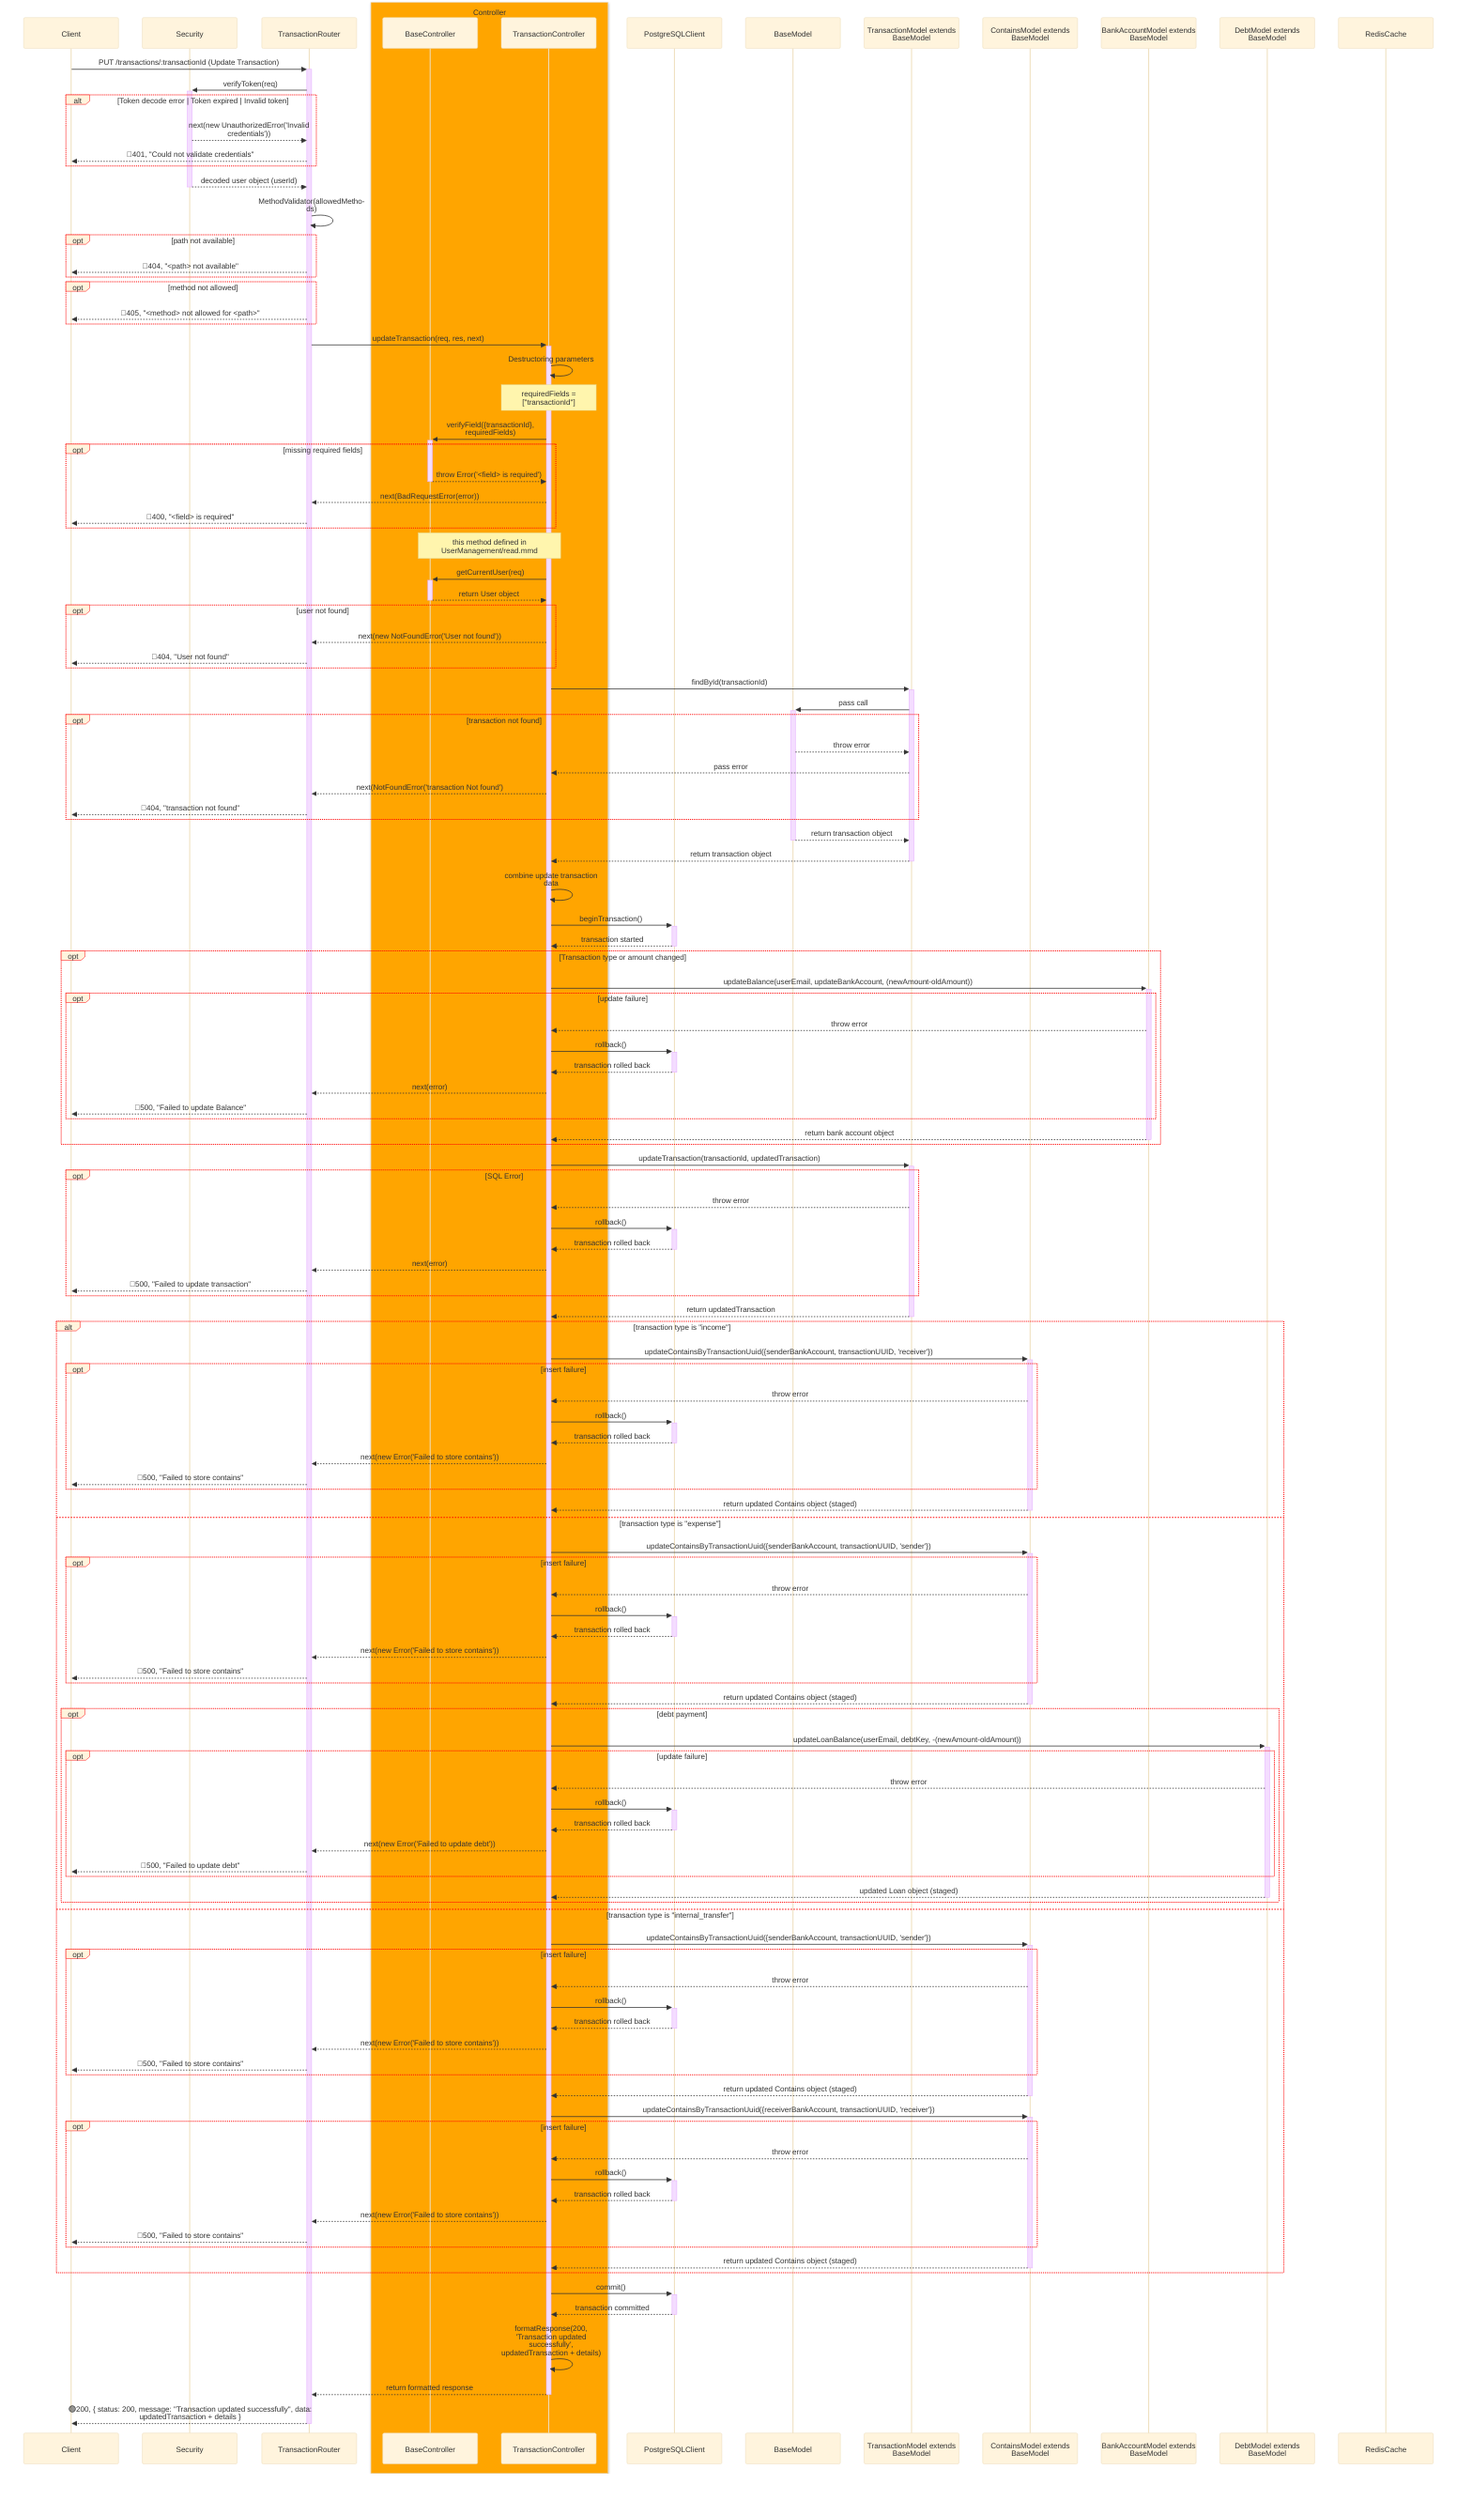 %%{
    init: {
        "theme":"base",
        "themeVariables": {
            'labelBoxBorderColor': '#ff0000'
        },
        "sequence": { 
            "wrap": true, 
            "width": 200 
        } 
    }
}%%
sequenceDiagram
    participant Client
    participant Sec as Security
    participant Router as TransactionRouter
    box orange Controller
        participant BaseCont as BaseController
        participant Cont as TransactionController
    end
    participant PGClient as PostgreSQLClient
    participant BaseModel as BaseModel 
    participant Model as TransactionModel extends BaseModel
    participant ContainsModel as ContainsModel extends BaseModel
    participant BankAccountModel as BankAccountModel extends BaseModel
    participant DebtModel as DebtModel extends BaseModel
    participant Redis as RedisCache

    Client->>+Router: PUT /transactions/:transactionId (Update Transaction)
    Router->>+Sec: verifyToken(req)
    alt Token decode error | Token expired | Invalid token
        Sec-->>Router: next(new UnauthorizedError('Invalid credentials'))
        Router-->>Client: 🔴401, "Could not validate credentials"
    end
    Sec-->>-Router: decoded user object (userId)

    Router->>Router: MethodValidator(allowedMethods)
    opt path not available
        Router-->>Client: 🔴404, "<path> not available"
    end
    opt method not allowed
        Router-->>Client: 🔴405, "<method> not allowed for <path>"
    end

    Router->>+Cont: updateTransaction(req, res, next)
    Cont->>Cont: Destructoring parameters
    Note over Cont: requiredFields = ["transactionId"]
    Cont->>+BaseCont: verifyField({transactionId}, requiredFields)
    opt missing required fields
        BaseCont-->>-Cont: throw Error('<field> is required')
        Cont-->>Router: next(BadRequestError(error))
        Router-->>Client: 🔴400, "<field> is required"
    end

    Note over Cont, BaseCont: this method defined in UserManagement/read.mmd
    Cont->>+BaseCont: getCurrentUser(req)
    BaseCont-->>-Cont: return User object
    opt user not found
        Cont-->>Router: next(new NotFoundError('User not found'))
        Router-->>Client: 🔴404, "User not found"
    end

    Cont->>+Model: findById(transactionId)
    Model->>+BaseModel: pass call
    opt transaction not found
        BaseModel-->>Model: throw error
        Model-->>Cont: pass error
        Cont-->>Router: next(NotFoundError('transaction Not found')
        Router-->>Client: 🔴404, "transaction not found"
    end
    BaseModel-->>-Model:return transaction object
    Model-->>-Cont: return transaction object

    Cont->>Cont: combine update transaction data

    Cont->>+PGClient: beginTransaction()
    PGClient-->>-Cont: transaction started

    opt Transaction type or amount changed
        Cont->>+BankAccountModel: updateBalance(userEmail, updateBankAccount, (newAmount-oldAmount))
        opt update failure
            BankAccountModel-->>Cont: throw error
            Cont->>+PGClient: rollback()
            PGClient-->>-Cont: transaction rolled back
            Cont-->>Router: next(error)
            Router-->>Client: 🔴500, "Failed to update Balance"
        end
        BankAccountModel-->>-Cont: return bank account object
    end

    Cont->>+Model: updateTransaction(transactionId, updatedTransaction)
    opt SQL Error
        Model-->>Cont: throw error
        Cont->>+PGClient: rollback()
        PGClient-->>-Cont: transaction rolled back
        Cont-->>Router: next(error)
        Router-->>Client: 🔴500, "Failed to update transaction"
    end
    Model-->>-Cont: return updatedTransaction

    alt transaction type is "income"
        Cont->>+ContainsModel: updateContainsByTransactionUuid({senderBankAccount, transactionUUID, 'receiver'})
        opt insert failure
            ContainsModel-->>Cont: throw error
            Cont->>+PGClient: rollback()
            PGClient-->>-Cont: transaction rolled back
            Cont-->>Router: next(new Error('Failed to store contains'))
            Router-->>Client: 🔴500, "Failed to store contains"
        end
        ContainsModel-->>-Cont: return updated Contains object (staged)
    else transaction type is "expense"
        Cont->>+ContainsModel: updateContainsByTransactionUuid({senderBankAccount, transactionUUID, 'sender'})
        opt insert failure
            ContainsModel-->>Cont: throw error
            Cont->>+PGClient: rollback()
            PGClient-->>-Cont: transaction rolled back
            Cont-->>Router: next(new Error('Failed to store contains'))
            Router-->>Client: 🔴500, "Failed to store contains"
        end
        ContainsModel-->>-Cont: return updated Contains object (staged)
        opt debt payment
            Cont->>+DebtModel: updateLoanBalance(userEmail, debtKey, -(newAmount-oldAmount))
            opt update failure
                DebtModel-->>Cont: throw error
                Cont->>+PGClient: rollback()
                PGClient-->>-Cont: transaction rolled back
                Cont-->>Router: next(new Error('Failed to update debt'))
                Router-->>Client: 🔴500, "Failed to update debt"
            end
            DebtModel-->>-Cont: updated Loan object (staged)
        end
    else transaction type is "internal_transfer"
        Cont->>+ContainsModel: updateContainsByTransactionUuid({senderBankAccount, transactionUUID, 'sender'})
        opt insert failure
            ContainsModel-->>Cont: throw error
            Cont->>+PGClient: rollback()
            PGClient-->>-Cont: transaction rolled back
            Cont-->>Router: next(new Error('Failed to store contains'))
            Router-->>Client: 🔴500, "Failed to store contains"
        end
        ContainsModel-->>-Cont: return updated Contains object (staged)
        Cont->>+ContainsModel: updateContainsByTransactionUuid({receiverBankAccount, transactionUUID, 'receiver'})
        opt insert failure
            ContainsModel-->>Cont: throw error
            Cont->>+PGClient: rollback()
            PGClient-->>-Cont: transaction rolled back
            Cont-->>Router: next(new Error('Failed to store contains'))
            Router-->>Client: 🔴500, "Failed to store contains"
        end
        ContainsModel-->>-Cont: return updated Contains object (staged)
    end

    Cont->>+PGClient: commit()
    PGClient-->>-Cont: transaction committed



    Cont->>Cont: formatResponse(200, 'Transaction updated successfully', updatedTransaction + details)
    Cont-->>-Router: return formatted response
    Router-->>-Client: 🟢200, { status: 200, message: "Transaction updated successfully", data: updatedTransaction + details }